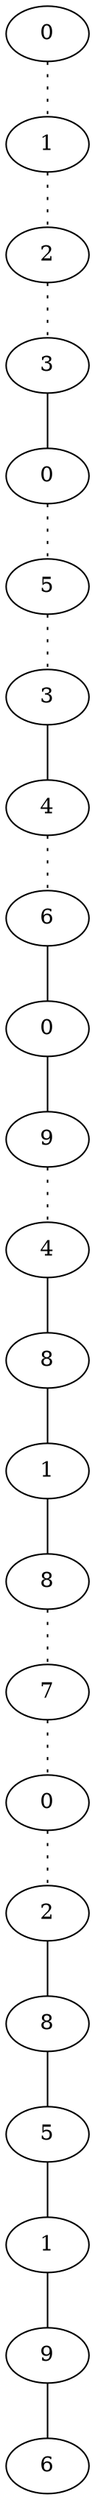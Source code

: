 graph {
a0[label=0];
a1[label=1];
a2[label=2];
a3[label=3];
a4[label=0];
a5[label=5];
a6[label=3];
a7[label=4];
a8[label=6];
a9[label=0];
a10[label=9];
a11[label=4];
a12[label=8];
a13[label=1];
a14[label=8];
a15[label=7];
a16[label=0];
a17[label=2];
a18[label=8];
a19[label=5];
a20[label=1];
a21[label=9];
a22[label=6];
a0 -- a1 [style=dotted];
a1 -- a2 [style=dotted];
a2 -- a3 [style=dotted];
a3 -- a4;
a4 -- a5 [style=dotted];
a5 -- a6 [style=dotted];
a6 -- a7;
a7 -- a8 [style=dotted];
a8 -- a9;
a9 -- a10;
a10 -- a11 [style=dotted];
a11 -- a12;
a12 -- a13;
a13 -- a14;
a14 -- a15 [style=dotted];
a15 -- a16 [style=dotted];
a16 -- a17 [style=dotted];
a17 -- a18;
a18 -- a19;
a19 -- a20;
a20 -- a21;
a21 -- a22;
}
